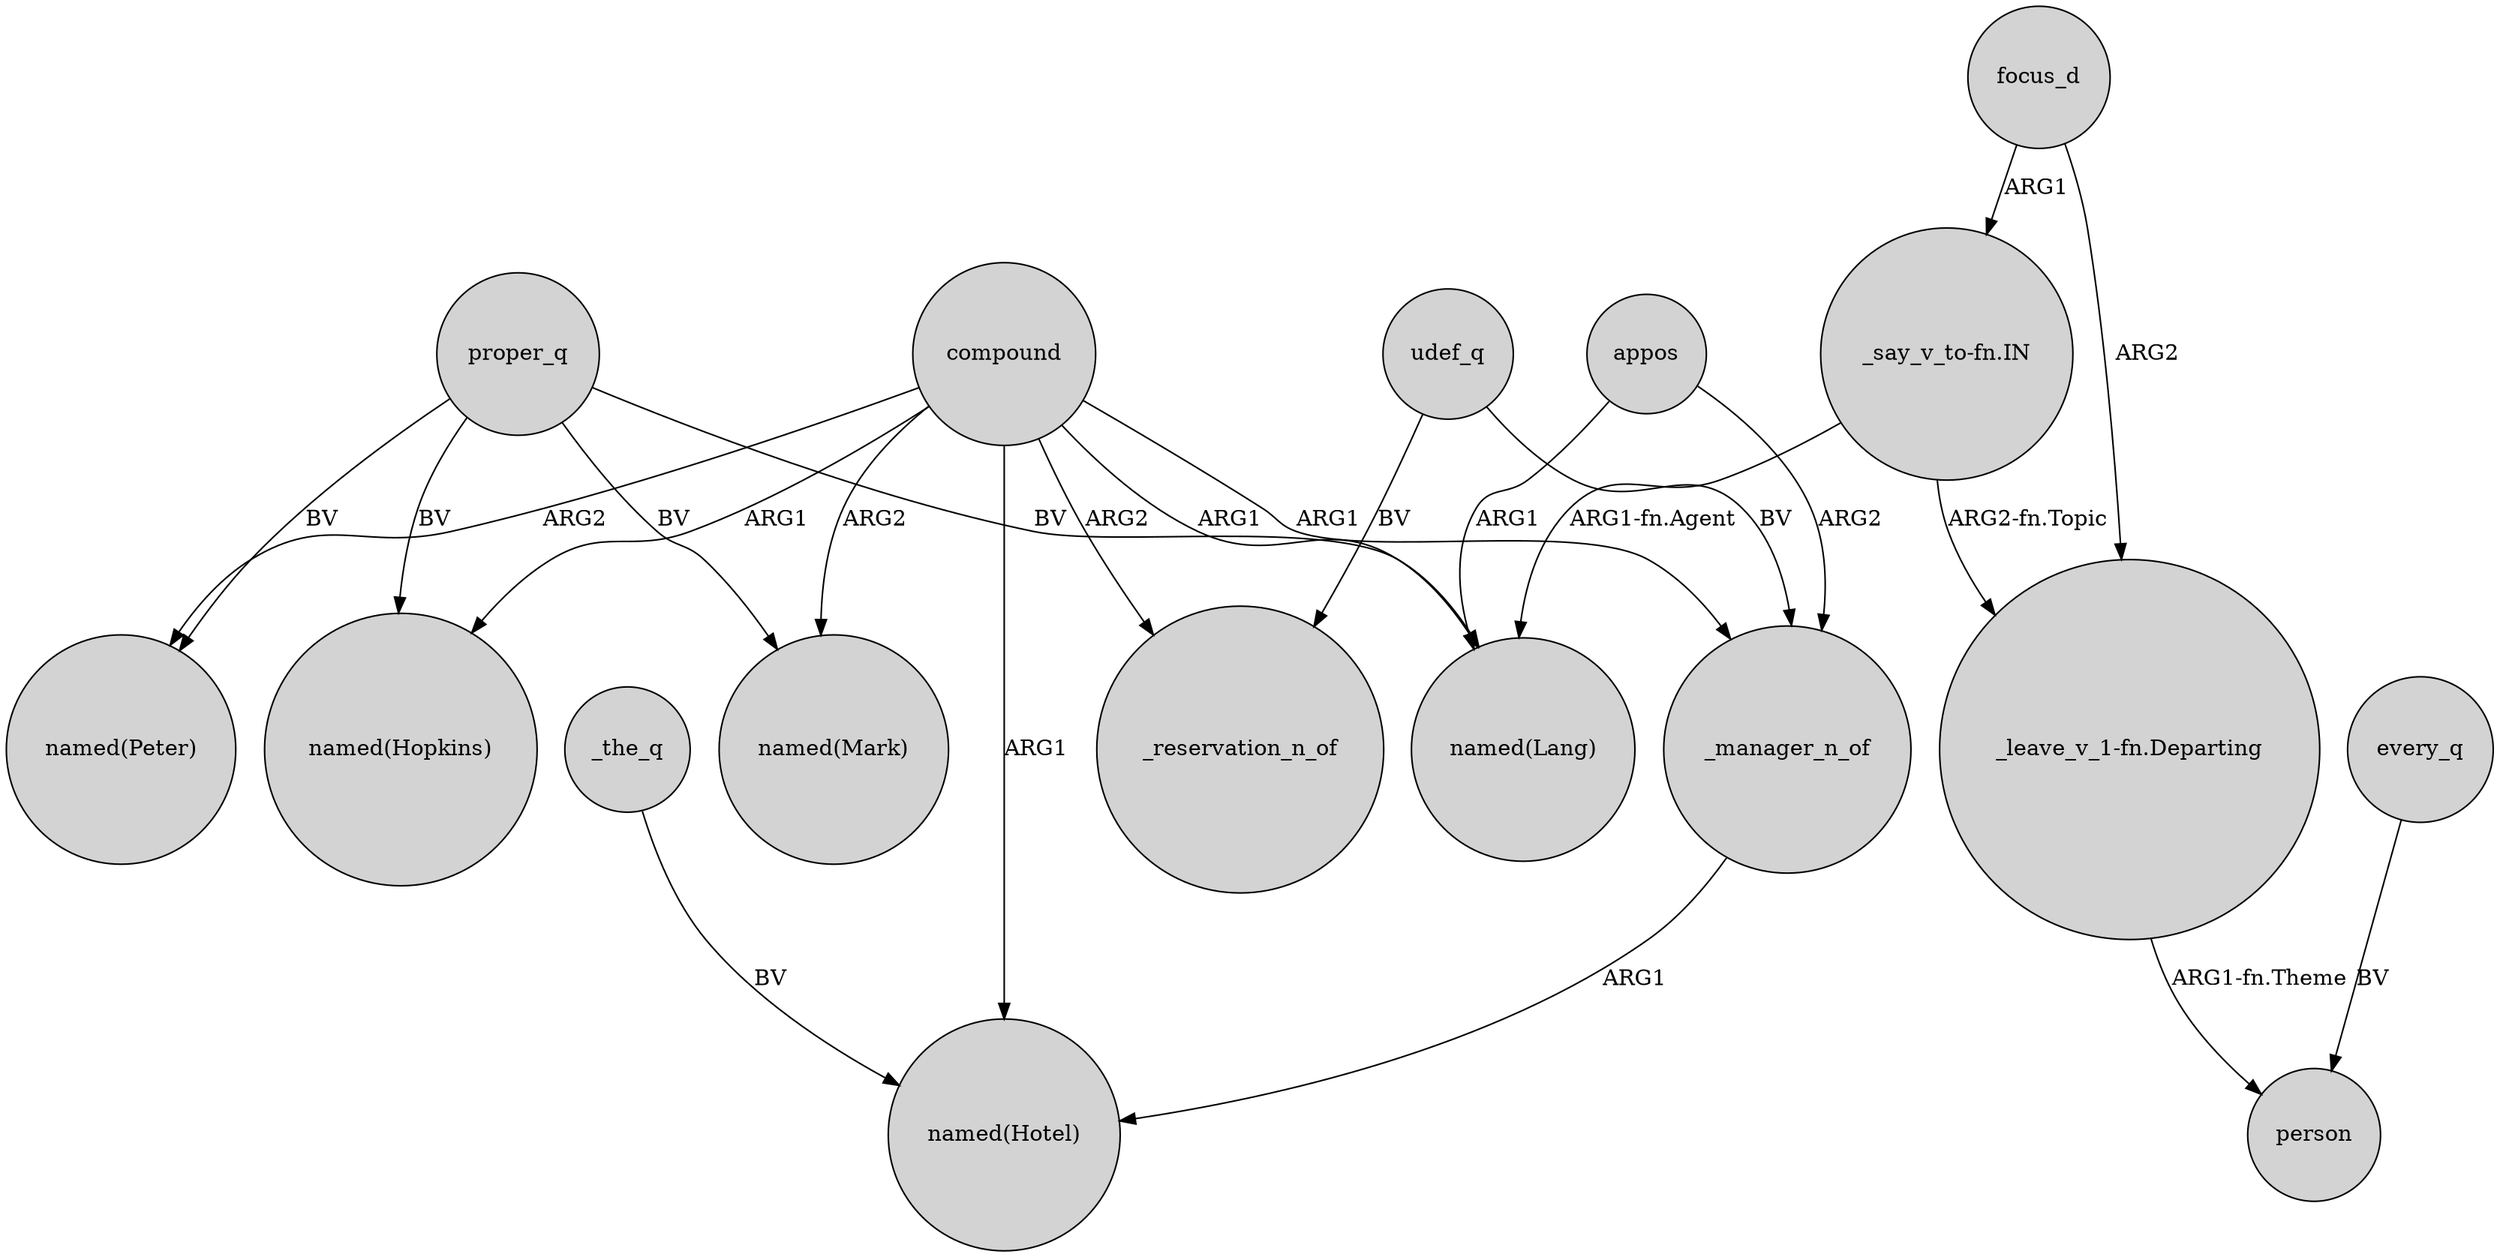 digraph {
	node [shape=circle style=filled]
	proper_q -> "named(Lang)" [label=BV]
	compound -> _manager_n_of [label=ARG1]
	proper_q -> "named(Hopkins)" [label=BV]
	compound -> "named(Lang)" [label=ARG1]
	_the_q -> "named(Hotel)" [label=BV]
	udef_q -> _reservation_n_of [label=BV]
	every_q -> person [label=BV]
	compound -> "named(Mark)" [label=ARG2]
	focus_d -> "_leave_v_1-fn.Departing" [label=ARG2]
	proper_q -> "named(Peter)" [label=BV]
	compound -> "named(Hotel)" [label=ARG1]
	appos -> "named(Lang)" [label=ARG1]
	"_say_v_to-fn.IN" -> "_leave_v_1-fn.Departing" [label="ARG2-fn.Topic"]
	proper_q -> "named(Mark)" [label=BV]
	compound -> "named(Peter)" [label=ARG2]
	compound -> "named(Hopkins)" [label=ARG1]
	compound -> _reservation_n_of [label=ARG2]
	udef_q -> _manager_n_of [label=BV]
	"_say_v_to-fn.IN" -> "named(Lang)" [label="ARG1-fn.Agent"]
	"_leave_v_1-fn.Departing" -> person [label="ARG1-fn.Theme"]
	_manager_n_of -> "named(Hotel)" [label=ARG1]
	appos -> _manager_n_of [label=ARG2]
	focus_d -> "_say_v_to-fn.IN" [label=ARG1]
}
